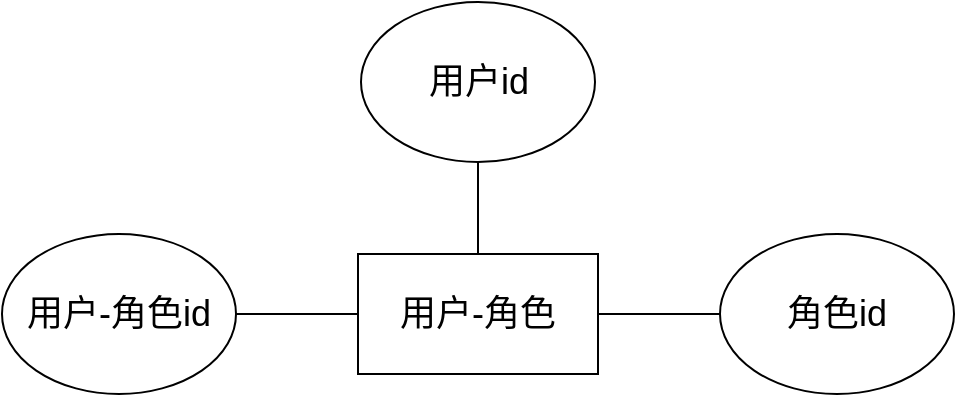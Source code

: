 <mxfile version="21.3.2" type="github">
  <diagram name="第 1 页" id="DM_-vN8VNymhDFdYKSDz">
    <mxGraphModel dx="200" dy="479" grid="0" gridSize="10" guides="1" tooltips="1" connect="1" arrows="1" fold="1" page="1" pageScale="1" pageWidth="827" pageHeight="1169" math="0" shadow="0">
      <root>
        <mxCell id="0" />
        <mxCell id="1" parent="0" />
        <mxCell id="bOvdJOGdb00GVE9bvjSs-1" value="&lt;font style=&quot;font-size: 18px;&quot;&gt;用户-角色&lt;/font&gt;" style="rounded=0;whiteSpace=wrap;html=1;" vertex="1" parent="1">
          <mxGeometry x="1261" y="706" width="120" height="60" as="geometry" />
        </mxCell>
        <mxCell id="bOvdJOGdb00GVE9bvjSs-2" value="&lt;font style=&quot;font-size: 18px;&quot;&gt;用户-角色id&lt;/font&gt;" style="ellipse;whiteSpace=wrap;html=1;" vertex="1" parent="1">
          <mxGeometry x="1083" y="696" width="117" height="80" as="geometry" />
        </mxCell>
        <mxCell id="bOvdJOGdb00GVE9bvjSs-3" value="&lt;font style=&quot;font-size: 18px;&quot;&gt;角色id&lt;/font&gt;" style="ellipse;whiteSpace=wrap;html=1;" vertex="1" parent="1">
          <mxGeometry x="1442" y="696" width="117" height="80" as="geometry" />
        </mxCell>
        <mxCell id="bOvdJOGdb00GVE9bvjSs-4" value="&lt;font style=&quot;font-size: 18px;&quot;&gt;用户id&lt;/font&gt;" style="ellipse;whiteSpace=wrap;html=1;" vertex="1" parent="1">
          <mxGeometry x="1262.5" y="580" width="117" height="80" as="geometry" />
        </mxCell>
        <mxCell id="bOvdJOGdb00GVE9bvjSs-5" value="" style="endArrow=none;html=1;rounded=0;exitX=1;exitY=0.5;exitDx=0;exitDy=0;entryX=0;entryY=0.5;entryDx=0;entryDy=0;" edge="1" parent="1" source="bOvdJOGdb00GVE9bvjSs-2" target="bOvdJOGdb00GVE9bvjSs-1">
          <mxGeometry width="50" height="50" relative="1" as="geometry">
            <mxPoint x="1225" y="700" as="sourcePoint" />
            <mxPoint x="1275" y="650" as="targetPoint" />
          </mxGeometry>
        </mxCell>
        <mxCell id="bOvdJOGdb00GVE9bvjSs-6" value="" style="endArrow=none;html=1;rounded=0;exitX=0.5;exitY=1;exitDx=0;exitDy=0;entryX=0.5;entryY=0;entryDx=0;entryDy=0;" edge="1" parent="1" source="bOvdJOGdb00GVE9bvjSs-4" target="bOvdJOGdb00GVE9bvjSs-1">
          <mxGeometry width="50" height="50" relative="1" as="geometry">
            <mxPoint x="1192" y="740" as="sourcePoint" />
            <mxPoint x="1265" y="740" as="targetPoint" />
          </mxGeometry>
        </mxCell>
        <mxCell id="bOvdJOGdb00GVE9bvjSs-7" value="" style="endArrow=none;html=1;rounded=0;exitX=1;exitY=0.5;exitDx=0;exitDy=0;entryX=0;entryY=0.5;entryDx=0;entryDy=0;" edge="1" parent="1" source="bOvdJOGdb00GVE9bvjSs-1" target="bOvdJOGdb00GVE9bvjSs-3">
          <mxGeometry width="50" height="50" relative="1" as="geometry">
            <mxPoint x="1196" y="744" as="sourcePoint" />
            <mxPoint x="1269" y="744" as="targetPoint" />
          </mxGeometry>
        </mxCell>
      </root>
    </mxGraphModel>
  </diagram>
</mxfile>
